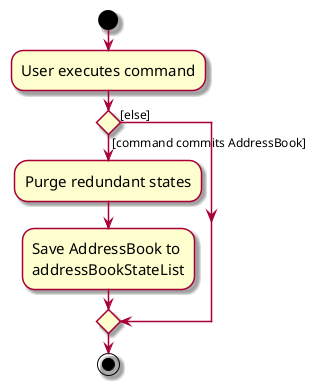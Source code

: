@startuml
skin rose
skinparam ActivityFontSize 15
skinparam ArrowFontSize 12
start
:User executes command;

'Since the beta syntax does not support placing the condition outside the
'diamond we place it as the true branch instead.

if () then ([command commits AddressBook])
    :Purge redundant states;
    :Save AddressBook to
    addressBookStateList;
else ([else])
endif
stop
@enduml